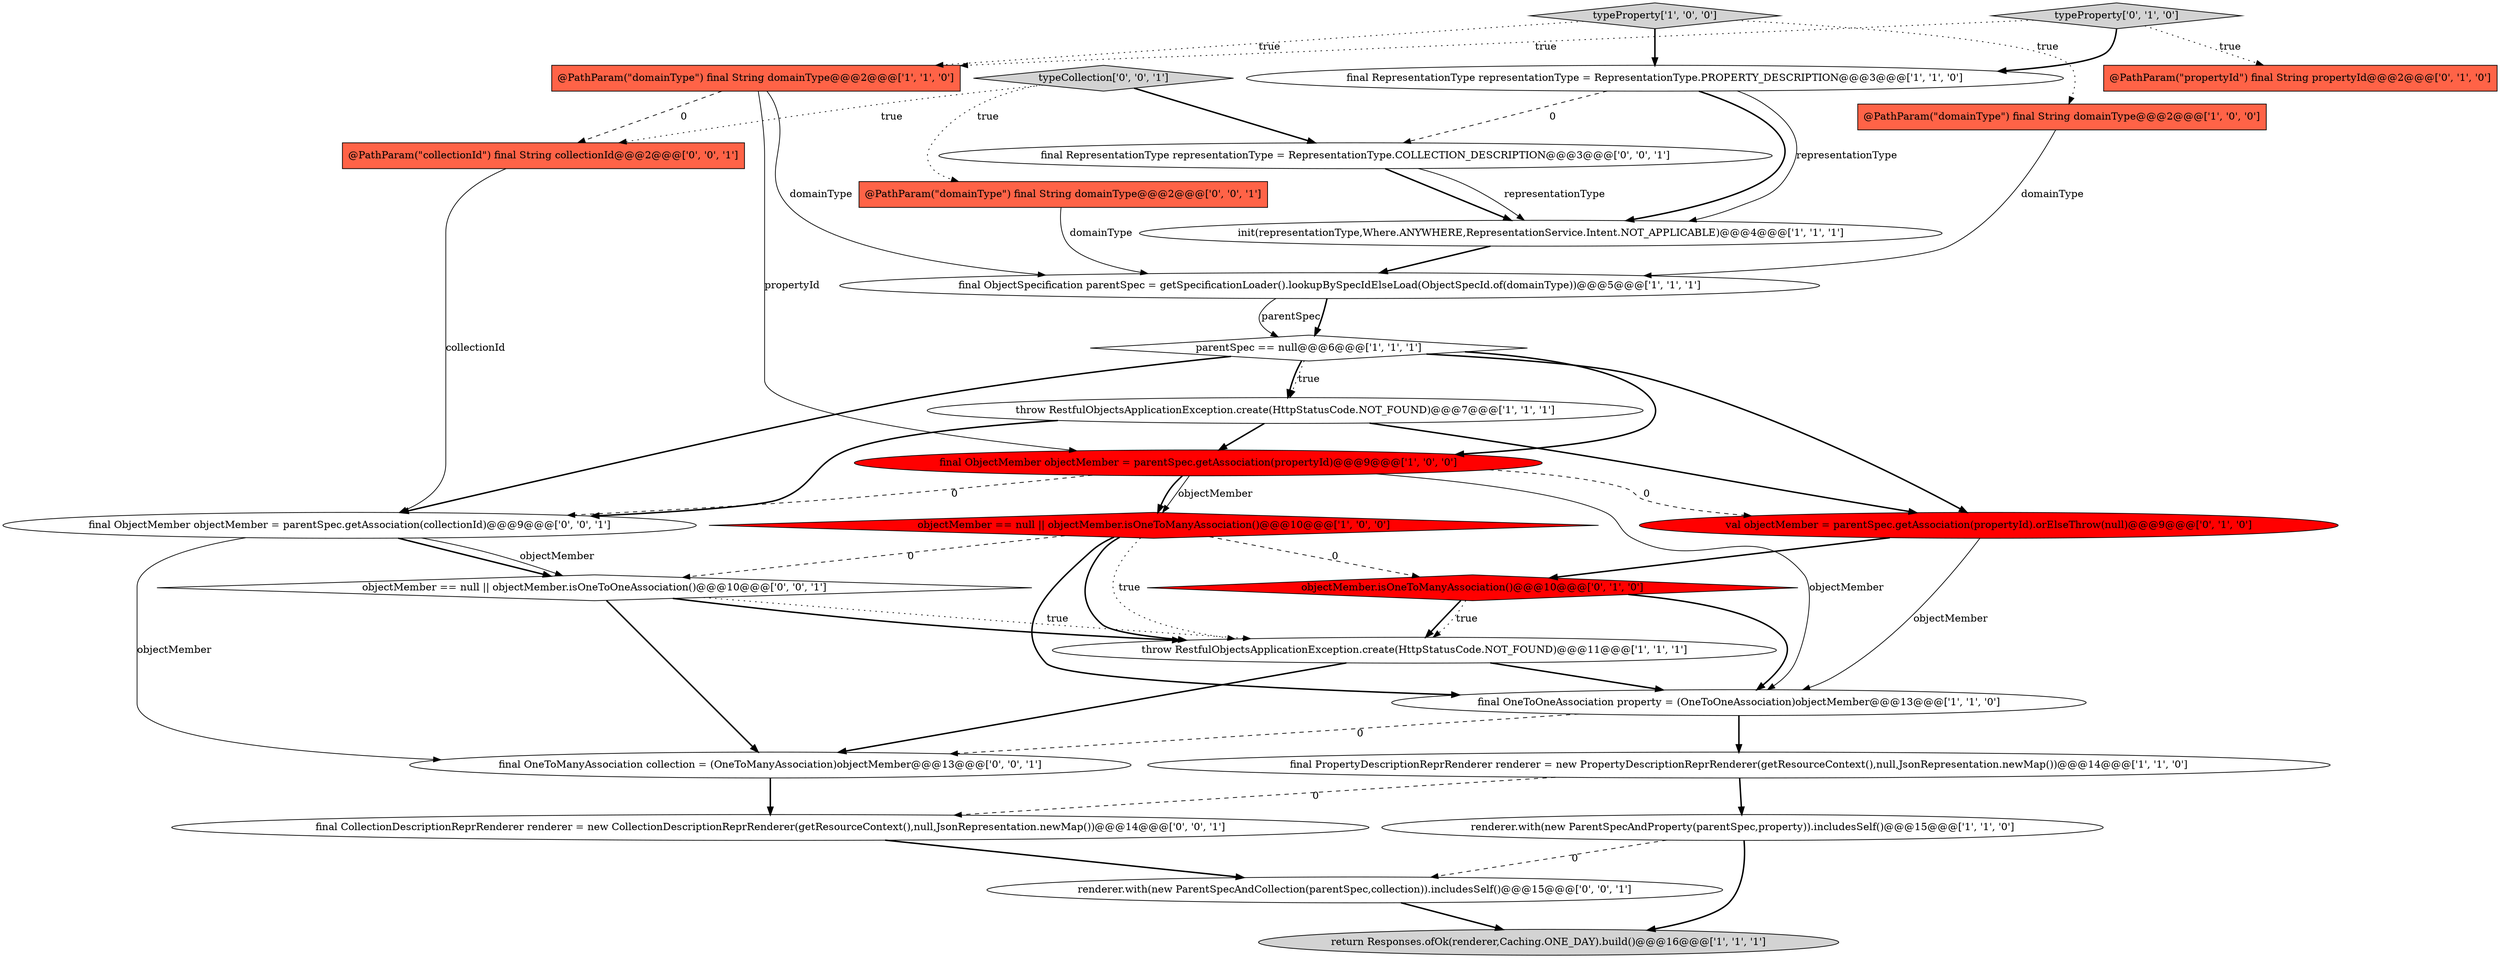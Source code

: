 digraph {
6 [style = filled, label = "@PathParam(\"domainType\") final String domainType@@@2@@@['1', '1', '0']", fillcolor = tomato, shape = box image = "AAA0AAABBB1BBB"];
26 [style = filled, label = "@PathParam(\"collectionId\") final String collectionId@@@2@@@['0', '0', '1']", fillcolor = tomato, shape = box image = "AAA0AAABBB3BBB"];
16 [style = filled, label = "objectMember.isOneToManyAssociation()@@@10@@@['0', '1', '0']", fillcolor = red, shape = diamond image = "AAA1AAABBB2BBB"];
27 [style = filled, label = "final RepresentationType representationType = RepresentationType.COLLECTION_DESCRIPTION@@@3@@@['0', '0', '1']", fillcolor = white, shape = ellipse image = "AAA0AAABBB3BBB"];
22 [style = filled, label = "final CollectionDescriptionReprRenderer renderer = new CollectionDescriptionReprRenderer(getResourceContext(),null,JsonRepresentation.newMap())@@@14@@@['0', '0', '1']", fillcolor = white, shape = ellipse image = "AAA0AAABBB3BBB"];
13 [style = filled, label = "final ObjectMember objectMember = parentSpec.getAssociation(propertyId)@@@9@@@['1', '0', '0']", fillcolor = red, shape = ellipse image = "AAA1AAABBB1BBB"];
0 [style = filled, label = "renderer.with(new ParentSpecAndProperty(parentSpec,property)).includesSelf()@@@15@@@['1', '1', '0']", fillcolor = white, shape = ellipse image = "AAA0AAABBB1BBB"];
5 [style = filled, label = "throw RestfulObjectsApplicationException.create(HttpStatusCode.NOT_FOUND)@@@7@@@['1', '1', '1']", fillcolor = white, shape = ellipse image = "AAA0AAABBB1BBB"];
20 [style = filled, label = "objectMember == null || objectMember.isOneToOneAssociation()@@@10@@@['0', '0', '1']", fillcolor = white, shape = diamond image = "AAA0AAABBB3BBB"];
1 [style = filled, label = "@PathParam(\"domainType\") final String domainType@@@2@@@['1', '0', '0']", fillcolor = tomato, shape = box image = "AAA0AAABBB1BBB"];
14 [style = filled, label = "objectMember == null || objectMember.isOneToManyAssociation()@@@10@@@['1', '0', '0']", fillcolor = red, shape = diamond image = "AAA1AAABBB1BBB"];
2 [style = filled, label = "final OneToOneAssociation property = (OneToOneAssociation)objectMember@@@13@@@['1', '1', '0']", fillcolor = white, shape = ellipse image = "AAA0AAABBB1BBB"];
7 [style = filled, label = "final RepresentationType representationType = RepresentationType.PROPERTY_DESCRIPTION@@@3@@@['1', '1', '0']", fillcolor = white, shape = ellipse image = "AAA0AAABBB1BBB"];
12 [style = filled, label = "typeProperty['1', '0', '0']", fillcolor = lightgray, shape = diamond image = "AAA0AAABBB1BBB"];
3 [style = filled, label = "init(representationType,Where.ANYWHERE,RepresentationService.Intent.NOT_APPLICABLE)@@@4@@@['1', '1', '1']", fillcolor = white, shape = ellipse image = "AAA0AAABBB1BBB"];
4 [style = filled, label = "parentSpec == null@@@6@@@['1', '1', '1']", fillcolor = white, shape = diamond image = "AAA0AAABBB1BBB"];
10 [style = filled, label = "throw RestfulObjectsApplicationException.create(HttpStatusCode.NOT_FOUND)@@@11@@@['1', '1', '1']", fillcolor = white, shape = ellipse image = "AAA0AAABBB1BBB"];
8 [style = filled, label = "final ObjectSpecification parentSpec = getSpecificationLoader().lookupBySpecIdElseLoad(ObjectSpecId.of(domainType))@@@5@@@['1', '1', '1']", fillcolor = white, shape = ellipse image = "AAA0AAABBB1BBB"];
9 [style = filled, label = "return Responses.ofOk(renderer,Caching.ONE_DAY).build()@@@16@@@['1', '1', '1']", fillcolor = lightgray, shape = ellipse image = "AAA0AAABBB1BBB"];
18 [style = filled, label = "typeProperty['0', '1', '0']", fillcolor = lightgray, shape = diamond image = "AAA0AAABBB2BBB"];
25 [style = filled, label = "typeCollection['0', '0', '1']", fillcolor = lightgray, shape = diamond image = "AAA0AAABBB3BBB"];
19 [style = filled, label = "renderer.with(new ParentSpecAndCollection(parentSpec,collection)).includesSelf()@@@15@@@['0', '0', '1']", fillcolor = white, shape = ellipse image = "AAA0AAABBB3BBB"];
15 [style = filled, label = "@PathParam(\"propertyId\") final String propertyId@@@2@@@['0', '1', '0']", fillcolor = tomato, shape = box image = "AAA0AAABBB2BBB"];
21 [style = filled, label = "@PathParam(\"domainType\") final String domainType@@@2@@@['0', '0', '1']", fillcolor = tomato, shape = box image = "AAA0AAABBB3BBB"];
23 [style = filled, label = "final ObjectMember objectMember = parentSpec.getAssociation(collectionId)@@@9@@@['0', '0', '1']", fillcolor = white, shape = ellipse image = "AAA0AAABBB3BBB"];
24 [style = filled, label = "final OneToManyAssociation collection = (OneToManyAssociation)objectMember@@@13@@@['0', '0', '1']", fillcolor = white, shape = ellipse image = "AAA0AAABBB3BBB"];
11 [style = filled, label = "final PropertyDescriptionReprRenderer renderer = new PropertyDescriptionReprRenderer(getResourceContext(),null,JsonRepresentation.newMap())@@@14@@@['1', '1', '0']", fillcolor = white, shape = ellipse image = "AAA0AAABBB1BBB"];
17 [style = filled, label = "val objectMember = parentSpec.getAssociation(propertyId).orElseThrow(null)@@@9@@@['0', '1', '0']", fillcolor = red, shape = ellipse image = "AAA1AAABBB2BBB"];
4->5 [style = dotted, label="true"];
26->23 [style = solid, label="collectionId"];
0->9 [style = bold, label=""];
23->20 [style = bold, label=""];
23->24 [style = solid, label="objectMember"];
4->17 [style = bold, label=""];
5->23 [style = bold, label=""];
22->19 [style = bold, label=""];
16->10 [style = bold, label=""];
10->24 [style = bold, label=""];
0->19 [style = dashed, label="0"];
4->13 [style = bold, label=""];
27->3 [style = bold, label=""];
18->15 [style = dotted, label="true"];
11->22 [style = dashed, label="0"];
12->1 [style = dotted, label="true"];
14->10 [style = bold, label=""];
13->17 [style = dashed, label="0"];
14->20 [style = dashed, label="0"];
17->2 [style = solid, label="objectMember"];
16->2 [style = bold, label=""];
8->4 [style = solid, label="parentSpec"];
5->17 [style = bold, label=""];
24->22 [style = bold, label=""];
1->8 [style = solid, label="domainType"];
16->10 [style = dotted, label="true"];
13->23 [style = dashed, label="0"];
12->7 [style = bold, label=""];
7->3 [style = bold, label=""];
14->10 [style = dotted, label="true"];
7->3 [style = solid, label="representationType"];
20->10 [style = bold, label=""];
18->6 [style = dotted, label="true"];
7->27 [style = dashed, label="0"];
23->20 [style = solid, label="objectMember"];
25->27 [style = bold, label=""];
11->0 [style = bold, label=""];
19->9 [style = bold, label=""];
12->6 [style = dotted, label="true"];
6->26 [style = dashed, label="0"];
3->8 [style = bold, label=""];
5->13 [style = bold, label=""];
20->10 [style = dotted, label="true"];
21->8 [style = solid, label="domainType"];
10->2 [style = bold, label=""];
14->2 [style = bold, label=""];
14->16 [style = dashed, label="0"];
8->4 [style = bold, label=""];
2->24 [style = dashed, label="0"];
18->7 [style = bold, label=""];
13->2 [style = solid, label="objectMember"];
20->24 [style = bold, label=""];
6->13 [style = solid, label="propertyId"];
13->14 [style = solid, label="objectMember"];
6->8 [style = solid, label="domainType"];
4->5 [style = bold, label=""];
13->14 [style = bold, label=""];
2->11 [style = bold, label=""];
25->26 [style = dotted, label="true"];
4->23 [style = bold, label=""];
17->16 [style = bold, label=""];
25->21 [style = dotted, label="true"];
27->3 [style = solid, label="representationType"];
}
